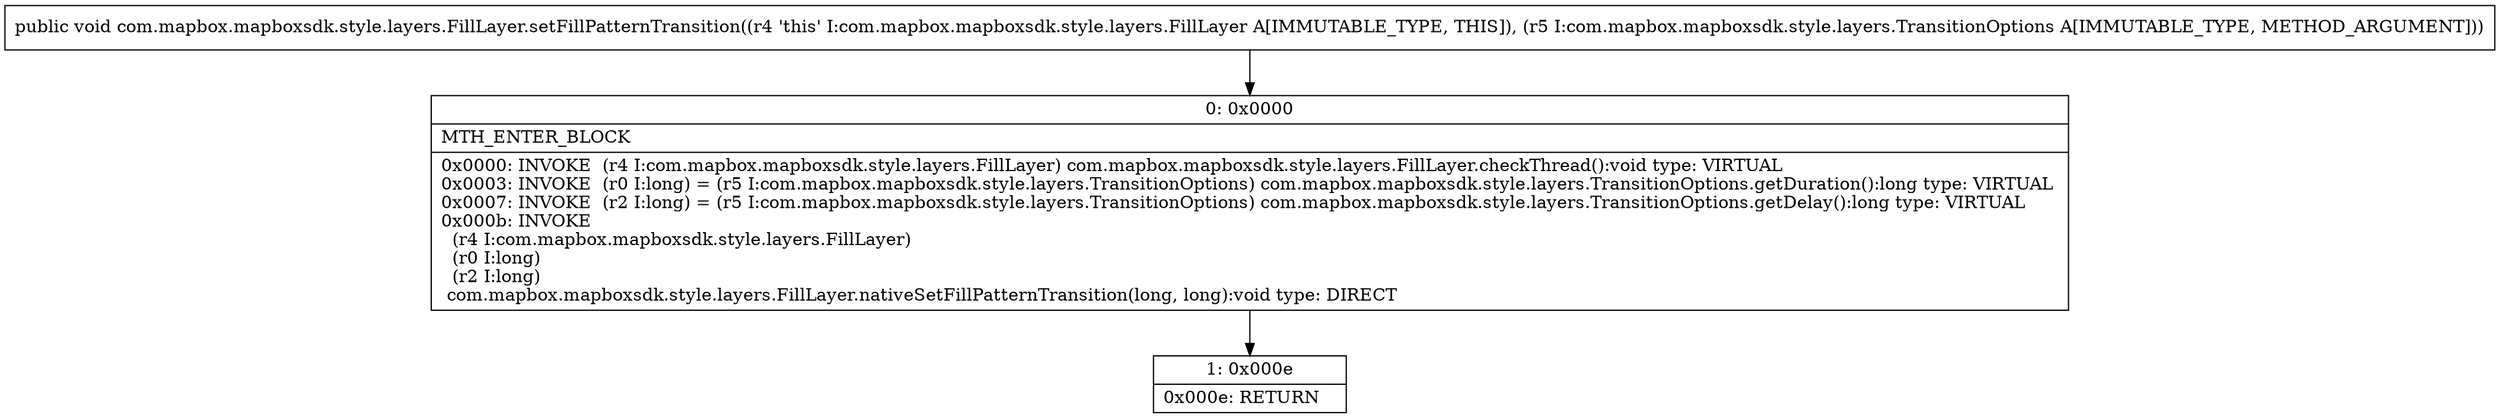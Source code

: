 digraph "CFG forcom.mapbox.mapboxsdk.style.layers.FillLayer.setFillPatternTransition(Lcom\/mapbox\/mapboxsdk\/style\/layers\/TransitionOptions;)V" {
Node_0 [shape=record,label="{0\:\ 0x0000|MTH_ENTER_BLOCK\l|0x0000: INVOKE  (r4 I:com.mapbox.mapboxsdk.style.layers.FillLayer) com.mapbox.mapboxsdk.style.layers.FillLayer.checkThread():void type: VIRTUAL \l0x0003: INVOKE  (r0 I:long) = (r5 I:com.mapbox.mapboxsdk.style.layers.TransitionOptions) com.mapbox.mapboxsdk.style.layers.TransitionOptions.getDuration():long type: VIRTUAL \l0x0007: INVOKE  (r2 I:long) = (r5 I:com.mapbox.mapboxsdk.style.layers.TransitionOptions) com.mapbox.mapboxsdk.style.layers.TransitionOptions.getDelay():long type: VIRTUAL \l0x000b: INVOKE  \l  (r4 I:com.mapbox.mapboxsdk.style.layers.FillLayer)\l  (r0 I:long)\l  (r2 I:long)\l com.mapbox.mapboxsdk.style.layers.FillLayer.nativeSetFillPatternTransition(long, long):void type: DIRECT \l}"];
Node_1 [shape=record,label="{1\:\ 0x000e|0x000e: RETURN   \l}"];
MethodNode[shape=record,label="{public void com.mapbox.mapboxsdk.style.layers.FillLayer.setFillPatternTransition((r4 'this' I:com.mapbox.mapboxsdk.style.layers.FillLayer A[IMMUTABLE_TYPE, THIS]), (r5 I:com.mapbox.mapboxsdk.style.layers.TransitionOptions A[IMMUTABLE_TYPE, METHOD_ARGUMENT])) }"];
MethodNode -> Node_0;
Node_0 -> Node_1;
}

